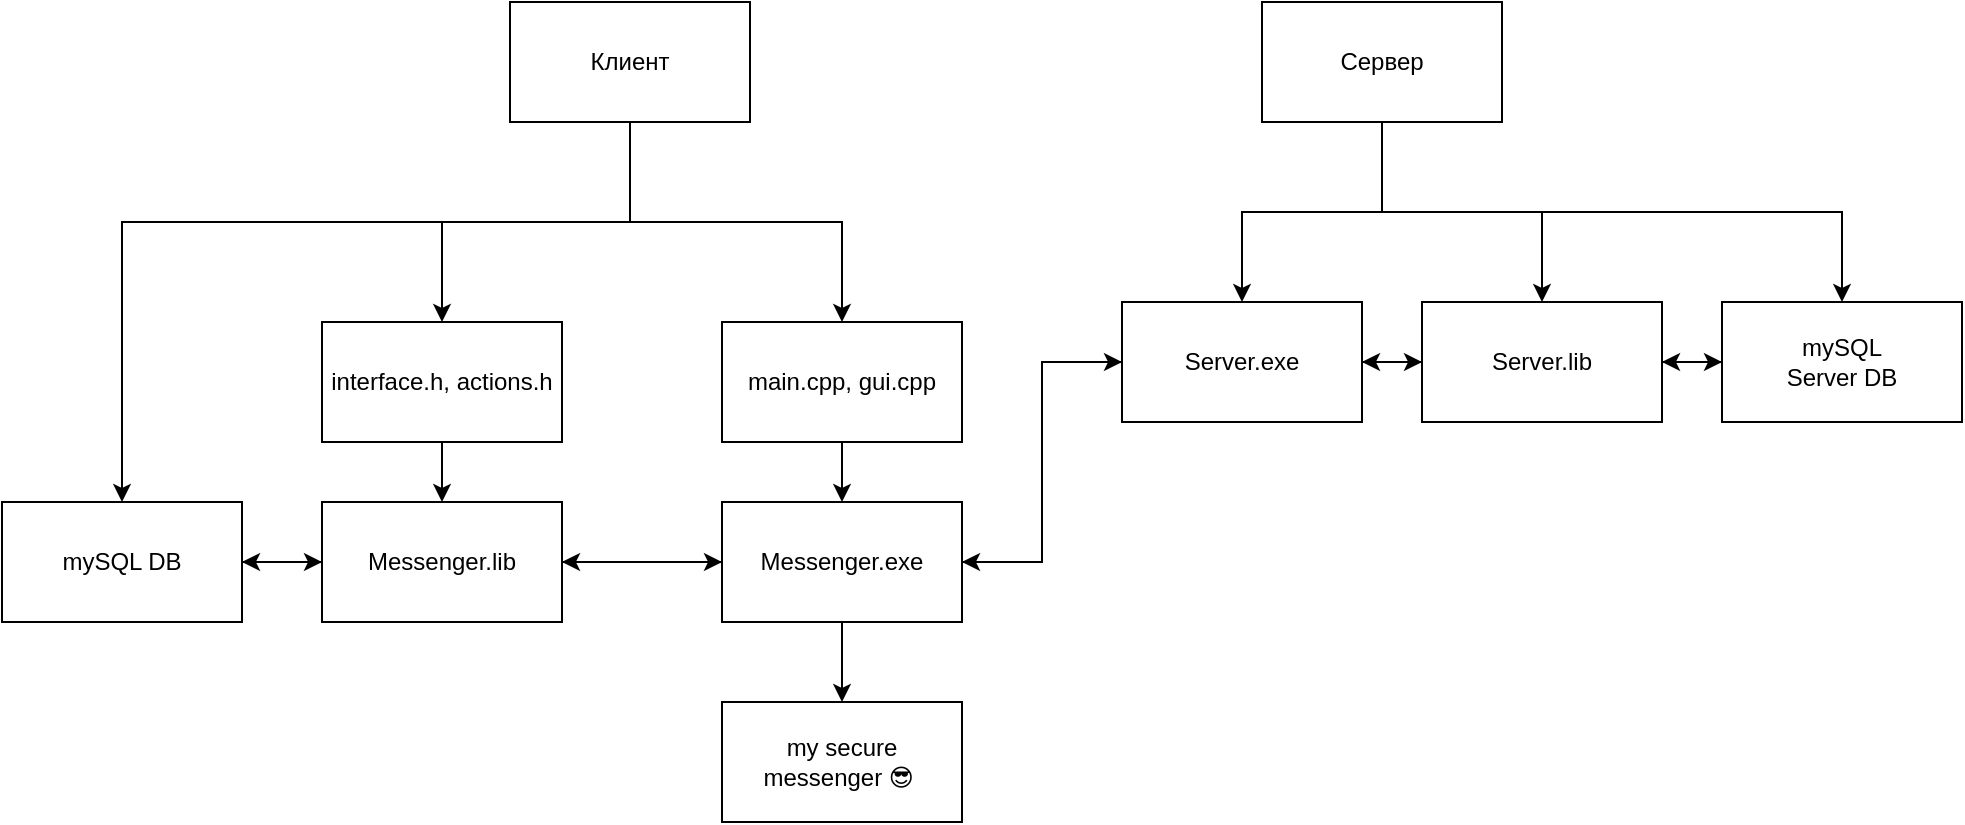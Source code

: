 <mxfile version="14.8.6" type="device"><diagram id="1d_YNj4NQ0Si_GD4FKQJ" name="Page-1"><mxGraphModel dx="971" dy="492" grid="1" gridSize="10" guides="1" tooltips="1" connect="1" arrows="1" fold="1" page="1" pageScale="1" pageWidth="827" pageHeight="1169" math="0" shadow="0"><root><mxCell id="0"/><mxCell id="1" parent="0"/><mxCell id="48mjIAYMCGFpPJXynF-b-14" style="edgeStyle=orthogonalEdgeStyle;rounded=0;orthogonalLoop=1;jettySize=auto;html=1;exitX=0.5;exitY=1;exitDx=0;exitDy=0;entryX=0.5;entryY=0;entryDx=0;entryDy=0;" edge="1" parent="1" source="48mjIAYMCGFpPJXynF-b-1" target="48mjIAYMCGFpPJXynF-b-11"><mxGeometry relative="1" as="geometry"/></mxCell><mxCell id="48mjIAYMCGFpPJXynF-b-15" style="edgeStyle=orthogonalEdgeStyle;rounded=0;orthogonalLoop=1;jettySize=auto;html=1;exitX=0.5;exitY=1;exitDx=0;exitDy=0;entryX=0.5;entryY=0;entryDx=0;entryDy=0;" edge="1" parent="1" source="48mjIAYMCGFpPJXynF-b-1" target="48mjIAYMCGFpPJXynF-b-9"><mxGeometry relative="1" as="geometry"/></mxCell><mxCell id="48mjIAYMCGFpPJXynF-b-46" style="edgeStyle=orthogonalEdgeStyle;rounded=0;orthogonalLoop=1;jettySize=auto;html=1;exitX=0.5;exitY=1;exitDx=0;exitDy=0;" edge="1" parent="1" source="48mjIAYMCGFpPJXynF-b-1" target="48mjIAYMCGFpPJXynF-b-20"><mxGeometry relative="1" as="geometry"><Array as="points"><mxPoint x="354" y="170"/><mxPoint x="100" y="170"/></Array></mxGeometry></mxCell><mxCell id="48mjIAYMCGFpPJXynF-b-1" value="Клиент" style="rounded=0;whiteSpace=wrap;html=1;" vertex="1" parent="1"><mxGeometry x="294" y="60" width="120" height="60" as="geometry"/></mxCell><mxCell id="48mjIAYMCGFpPJXynF-b-25" style="edgeStyle=orthogonalEdgeStyle;rounded=0;orthogonalLoop=1;jettySize=auto;html=1;exitX=0;exitY=0.5;exitDx=0;exitDy=0;entryX=1;entryY=0.5;entryDx=0;entryDy=0;" edge="1" parent="1" source="48mjIAYMCGFpPJXynF-b-5" target="48mjIAYMCGFpPJXynF-b-10"><mxGeometry relative="1" as="geometry"/></mxCell><mxCell id="48mjIAYMCGFpPJXynF-b-28" style="edgeStyle=orthogonalEdgeStyle;rounded=0;orthogonalLoop=1;jettySize=auto;html=1;exitX=0.5;exitY=1;exitDx=0;exitDy=0;entryX=0.5;entryY=0;entryDx=0;entryDy=0;" edge="1" parent="1" source="48mjIAYMCGFpPJXynF-b-5" target="48mjIAYMCGFpPJXynF-b-19"><mxGeometry relative="1" as="geometry"/></mxCell><mxCell id="48mjIAYMCGFpPJXynF-b-33" style="edgeStyle=orthogonalEdgeStyle;rounded=0;orthogonalLoop=1;jettySize=auto;html=1;exitX=1;exitY=0.5;exitDx=0;exitDy=0;entryX=0;entryY=0.5;entryDx=0;entryDy=0;" edge="1" parent="1" source="48mjIAYMCGFpPJXynF-b-5" target="48mjIAYMCGFpPJXynF-b-31"><mxGeometry relative="1" as="geometry"/></mxCell><mxCell id="48mjIAYMCGFpPJXynF-b-5" value="Messenger.exe" style="rounded=0;whiteSpace=wrap;html=1;" vertex="1" parent="1"><mxGeometry x="400" y="310" width="120" height="60" as="geometry"/></mxCell><mxCell id="48mjIAYMCGFpPJXynF-b-37" style="edgeStyle=orthogonalEdgeStyle;rounded=0;orthogonalLoop=1;jettySize=auto;html=1;exitX=0.5;exitY=1;exitDx=0;exitDy=0;entryX=0.5;entryY=0;entryDx=0;entryDy=0;" edge="1" parent="1" source="48mjIAYMCGFpPJXynF-b-6" target="48mjIAYMCGFpPJXynF-b-31"><mxGeometry relative="1" as="geometry"/></mxCell><mxCell id="48mjIAYMCGFpPJXynF-b-38" style="edgeStyle=orthogonalEdgeStyle;rounded=0;orthogonalLoop=1;jettySize=auto;html=1;exitX=0.5;exitY=1;exitDx=0;exitDy=0;" edge="1" parent="1" source="48mjIAYMCGFpPJXynF-b-6" target="48mjIAYMCGFpPJXynF-b-32"><mxGeometry relative="1" as="geometry"/></mxCell><mxCell id="48mjIAYMCGFpPJXynF-b-45" style="edgeStyle=orthogonalEdgeStyle;rounded=0;orthogonalLoop=1;jettySize=auto;html=1;exitX=0.5;exitY=1;exitDx=0;exitDy=0;" edge="1" parent="1" source="48mjIAYMCGFpPJXynF-b-6" target="48mjIAYMCGFpPJXynF-b-39"><mxGeometry relative="1" as="geometry"/></mxCell><mxCell id="48mjIAYMCGFpPJXynF-b-6" value="Сервер" style="rounded=0;whiteSpace=wrap;html=1;" vertex="1" parent="1"><mxGeometry x="670" y="60" width="120" height="60" as="geometry"/></mxCell><mxCell id="48mjIAYMCGFpPJXynF-b-13" style="edgeStyle=orthogonalEdgeStyle;rounded=0;orthogonalLoop=1;jettySize=auto;html=1;exitX=0.5;exitY=1;exitDx=0;exitDy=0;entryX=0.5;entryY=0;entryDx=0;entryDy=0;" edge="1" parent="1" source="48mjIAYMCGFpPJXynF-b-9" target="48mjIAYMCGFpPJXynF-b-5"><mxGeometry relative="1" as="geometry"/></mxCell><mxCell id="48mjIAYMCGFpPJXynF-b-9" value="main.cpp, gui.cpp" style="rounded=0;whiteSpace=wrap;html=1;" vertex="1" parent="1"><mxGeometry x="400" y="220" width="120" height="60" as="geometry"/></mxCell><mxCell id="48mjIAYMCGFpPJXynF-b-22" style="edgeStyle=orthogonalEdgeStyle;rounded=0;orthogonalLoop=1;jettySize=auto;html=1;exitX=0;exitY=0.5;exitDx=0;exitDy=0;entryX=1;entryY=0.5;entryDx=0;entryDy=0;" edge="1" parent="1" source="48mjIAYMCGFpPJXynF-b-10" target="48mjIAYMCGFpPJXynF-b-20"><mxGeometry relative="1" as="geometry"/></mxCell><mxCell id="48mjIAYMCGFpPJXynF-b-24" style="edgeStyle=orthogonalEdgeStyle;rounded=0;orthogonalLoop=1;jettySize=auto;html=1;exitX=1;exitY=0.5;exitDx=0;exitDy=0;entryX=0;entryY=0.5;entryDx=0;entryDy=0;" edge="1" parent="1" source="48mjIAYMCGFpPJXynF-b-10" target="48mjIAYMCGFpPJXynF-b-5"><mxGeometry relative="1" as="geometry"/></mxCell><mxCell id="48mjIAYMCGFpPJXynF-b-10" value="Messenger.lib" style="rounded=0;whiteSpace=wrap;html=1;" vertex="1" parent="1"><mxGeometry x="200" y="310" width="120" height="60" as="geometry"/></mxCell><mxCell id="48mjIAYMCGFpPJXynF-b-12" style="edgeStyle=orthogonalEdgeStyle;rounded=0;orthogonalLoop=1;jettySize=auto;html=1;exitX=0.5;exitY=1;exitDx=0;exitDy=0;entryX=0.5;entryY=0;entryDx=0;entryDy=0;" edge="1" parent="1" source="48mjIAYMCGFpPJXynF-b-11" target="48mjIAYMCGFpPJXynF-b-10"><mxGeometry relative="1" as="geometry"/></mxCell><mxCell id="48mjIAYMCGFpPJXynF-b-11" value="interface.h, actions.h" style="rounded=0;whiteSpace=wrap;html=1;" vertex="1" parent="1"><mxGeometry x="200" y="220" width="120" height="60" as="geometry"/></mxCell><mxCell id="48mjIAYMCGFpPJXynF-b-19" value="my secure messenger&amp;nbsp;😎&amp;nbsp;" style="rounded=0;whiteSpace=wrap;html=1;" vertex="1" parent="1"><mxGeometry x="400" y="410" width="120" height="60" as="geometry"/></mxCell><mxCell id="48mjIAYMCGFpPJXynF-b-23" style="edgeStyle=orthogonalEdgeStyle;rounded=0;orthogonalLoop=1;jettySize=auto;html=1;exitX=1;exitY=0.5;exitDx=0;exitDy=0;entryX=0;entryY=0.5;entryDx=0;entryDy=0;" edge="1" parent="1" source="48mjIAYMCGFpPJXynF-b-20" target="48mjIAYMCGFpPJXynF-b-10"><mxGeometry relative="1" as="geometry"/></mxCell><mxCell id="48mjIAYMCGFpPJXynF-b-20" value="mySQL DB" style="rounded=0;whiteSpace=wrap;html=1;" vertex="1" parent="1"><mxGeometry x="40" y="310" width="120" height="60" as="geometry"/></mxCell><mxCell id="48mjIAYMCGFpPJXynF-b-34" style="edgeStyle=orthogonalEdgeStyle;rounded=0;orthogonalLoop=1;jettySize=auto;html=1;exitX=0;exitY=0.5;exitDx=0;exitDy=0;entryX=1;entryY=0.5;entryDx=0;entryDy=0;" edge="1" parent="1" source="48mjIAYMCGFpPJXynF-b-31" target="48mjIAYMCGFpPJXynF-b-5"><mxGeometry relative="1" as="geometry"/></mxCell><mxCell id="48mjIAYMCGFpPJXynF-b-35" style="edgeStyle=orthogonalEdgeStyle;rounded=0;orthogonalLoop=1;jettySize=auto;html=1;exitX=1;exitY=0.5;exitDx=0;exitDy=0;entryX=0;entryY=0.5;entryDx=0;entryDy=0;" edge="1" parent="1" source="48mjIAYMCGFpPJXynF-b-31" target="48mjIAYMCGFpPJXynF-b-32"><mxGeometry relative="1" as="geometry"/></mxCell><mxCell id="48mjIAYMCGFpPJXynF-b-31" value="Server.exe" style="rounded=0;whiteSpace=wrap;html=1;" vertex="1" parent="1"><mxGeometry x="600" y="210" width="120" height="60" as="geometry"/></mxCell><mxCell id="48mjIAYMCGFpPJXynF-b-36" style="edgeStyle=orthogonalEdgeStyle;rounded=0;orthogonalLoop=1;jettySize=auto;html=1;exitX=0;exitY=0.5;exitDx=0;exitDy=0;entryX=1;entryY=0.5;entryDx=0;entryDy=0;" edge="1" parent="1" source="48mjIAYMCGFpPJXynF-b-32" target="48mjIAYMCGFpPJXynF-b-31"><mxGeometry relative="1" as="geometry"/></mxCell><mxCell id="48mjIAYMCGFpPJXynF-b-40" style="edgeStyle=orthogonalEdgeStyle;rounded=0;orthogonalLoop=1;jettySize=auto;html=1;exitX=1;exitY=0.5;exitDx=0;exitDy=0;entryX=0;entryY=0.5;entryDx=0;entryDy=0;" edge="1" parent="1" source="48mjIAYMCGFpPJXynF-b-32" target="48mjIAYMCGFpPJXynF-b-39"><mxGeometry relative="1" as="geometry"/></mxCell><mxCell id="48mjIAYMCGFpPJXynF-b-32" value="Server.lib" style="rounded=0;whiteSpace=wrap;html=1;" vertex="1" parent="1"><mxGeometry x="750" y="210" width="120" height="60" as="geometry"/></mxCell><mxCell id="48mjIAYMCGFpPJXynF-b-41" style="edgeStyle=orthogonalEdgeStyle;rounded=0;orthogonalLoop=1;jettySize=auto;html=1;exitX=0;exitY=0.5;exitDx=0;exitDy=0;entryX=1;entryY=0.5;entryDx=0;entryDy=0;" edge="1" parent="1" source="48mjIAYMCGFpPJXynF-b-39" target="48mjIAYMCGFpPJXynF-b-32"><mxGeometry relative="1" as="geometry"/></mxCell><mxCell id="48mjIAYMCGFpPJXynF-b-39" value="mySQL &lt;br&gt;Server DB" style="rounded=0;whiteSpace=wrap;html=1;" vertex="1" parent="1"><mxGeometry x="900" y="210" width="120" height="60" as="geometry"/></mxCell></root></mxGraphModel></diagram></mxfile>